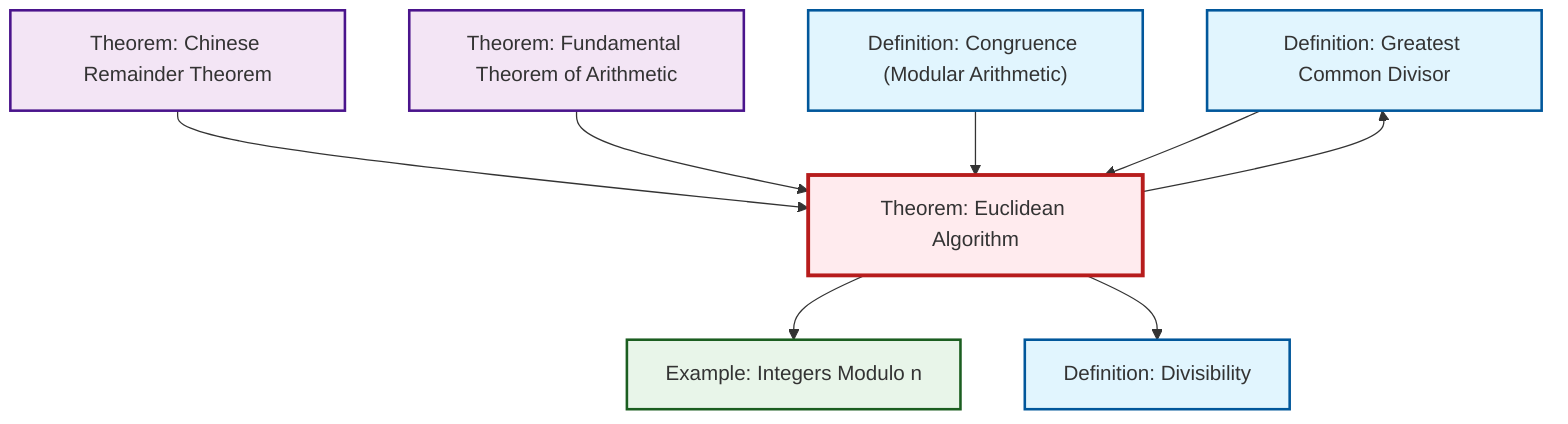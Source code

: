 graph TD
    classDef definition fill:#e1f5fe,stroke:#01579b,stroke-width:2px
    classDef theorem fill:#f3e5f5,stroke:#4a148c,stroke-width:2px
    classDef axiom fill:#fff3e0,stroke:#e65100,stroke-width:2px
    classDef example fill:#e8f5e9,stroke:#1b5e20,stroke-width:2px
    classDef current fill:#ffebee,stroke:#b71c1c,stroke-width:3px
    def-gcd["Definition: Greatest Common Divisor"]:::definition
    thm-euclidean-algorithm["Theorem: Euclidean Algorithm"]:::theorem
    def-divisibility["Definition: Divisibility"]:::definition
    def-congruence["Definition: Congruence (Modular Arithmetic)"]:::definition
    thm-chinese-remainder["Theorem: Chinese Remainder Theorem"]:::theorem
    thm-fundamental-arithmetic["Theorem: Fundamental Theorem of Arithmetic"]:::theorem
    ex-quotient-integers-mod-n["Example: Integers Modulo n"]:::example
    thm-chinese-remainder --> thm-euclidean-algorithm
    thm-euclidean-algorithm --> def-gcd
    thm-euclidean-algorithm --> ex-quotient-integers-mod-n
    thm-fundamental-arithmetic --> thm-euclidean-algorithm
    def-congruence --> thm-euclidean-algorithm
    def-gcd --> thm-euclidean-algorithm
    thm-euclidean-algorithm --> def-divisibility
    class thm-euclidean-algorithm current